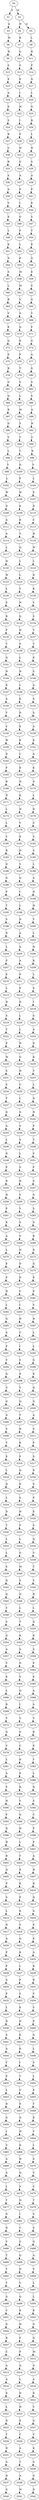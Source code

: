 strict digraph  {
	S0 -> S1 [ label = S ];
	S0 -> S2 [ label = M ];
	S1 -> S3 [ label = A ];
	S2 -> S4 [ label = N ];
	S2 -> S5 [ label = Q ];
	S3 -> S6 [ label = W ];
	S4 -> S7 [ label = R ];
	S5 -> S8 [ label = L ];
	S6 -> S9 [ label = R ];
	S7 -> S10 [ label = G ];
	S8 -> S11 [ label = R ];
	S9 -> S12 [ label = S ];
	S10 -> S13 [ label = S ];
	S11 -> S14 [ label = F ];
	S12 -> S15 [ label = E ];
	S13 -> S16 [ label = E ];
	S14 -> S17 [ label = Q ];
	S15 -> S18 [ label = A ];
	S16 -> S19 [ label = I ];
	S17 -> S20 [ label = L ];
	S18 -> S21 [ label = E ];
	S19 -> S22 [ label = H ];
	S20 -> S23 [ label = G ];
	S21 -> S24 [ label = S ];
	S22 -> S25 [ label = I ];
	S23 -> S26 [ label = R ];
	S24 -> S27 [ label = R ];
	S25 -> S28 [ label = F ];
	S26 -> S29 [ label = L ];
	S27 -> S30 [ label = C ];
	S28 -> S31 [ label = W ];
	S29 -> S32 [ label = N ];
	S30 -> S33 [ label = R ];
	S31 -> S34 [ label = G ];
	S32 -> S35 [ label = S ];
	S33 -> S36 [ label = S ];
	S34 -> S37 [ label = A ];
	S35 -> S38 [ label = A ];
	S36 -> S39 [ label = A ];
	S37 -> S40 [ label = P ];
	S38 -> S41 [ label = P ];
	S39 -> S42 [ label = V ];
	S40 -> S43 [ label = I ];
	S41 -> S44 [ label = E ];
	S42 -> S45 [ label = E ];
	S43 -> S46 [ label = G ];
	S44 -> S47 [ label = S ];
	S45 -> S48 [ label = L ];
	S46 -> S49 [ label = P ];
	S47 -> S50 [ label = T ];
	S48 -> S51 [ label = K ];
	S49 -> S52 [ label = L ];
	S50 -> S53 [ label = E ];
	S51 -> S54 [ label = A ];
	S52 -> S55 [ label = K ];
	S53 -> S56 [ label = G ];
	S54 -> S57 [ label = S ];
	S55 -> S58 [ label = M ];
	S56 -> S59 [ label = E ];
	S57 -> S60 [ label = L ];
	S58 -> S61 [ label = M ];
	S59 -> S62 [ label = S ];
	S60 -> S63 [ label = R ];
	S61 -> S64 [ label = V ];
	S62 -> S65 [ label = G ];
	S63 -> S66 [ label = V ];
	S64 -> S67 [ label = S ];
	S65 -> S68 [ label = V ];
	S66 -> S69 [ label = E ];
	S67 -> S70 [ label = Q ];
	S68 -> S71 [ label = F ];
	S69 -> S72 [ label = Q ];
	S70 -> S73 [ label = E ];
	S71 -> S74 [ label = G ];
	S72 -> S75 [ label = P ];
	S73 -> S76 [ label = P ];
	S74 -> S77 [ label = A ];
	S75 -> S78 [ label = R ];
	S76 -> S79 [ label = T ];
	S77 -> S80 [ label = G ];
	S78 -> S81 [ label = G ];
	S79 -> S82 [ label = S ];
	S80 -> S83 [ label = S ];
	S81 -> S84 [ label = Q ];
	S82 -> S85 [ label = L ];
	S83 -> S86 [ label = S ];
	S84 -> S87 [ label = R ];
	S85 -> S88 [ label = M ];
	S86 -> S89 [ label = A ];
	S87 -> S90 [ label = G ];
	S88 -> S91 [ label = S ];
	S89 -> S92 [ label = H ];
	S90 -> S93 [ label = V ];
	S91 -> S94 [ label = T ];
	S92 -> S95 [ label = C ];
	S93 -> S96 [ label = L ];
	S94 -> S97 [ label = T ];
	S95 -> S98 [ label = R ];
	S96 -> S99 [ label = V ];
	S97 -> S100 [ label = D ];
	S98 -> S101 [ label = V ];
	S99 -> S102 [ label = L ];
	S100 -> S103 [ label = P ];
	S101 -> S104 [ label = L ];
	S102 -> S105 [ label = W ];
	S103 -> S106 [ label = W ];
	S104 -> S107 [ label = S ];
	S105 -> S108 [ label = G ];
	S106 -> S109 [ label = K ];
	S107 -> S110 [ label = D ];
	S108 -> S111 [ label = A ];
	S109 -> S112 [ label = K ];
	S110 -> S113 [ label = C ];
	S111 -> S114 [ label = A ];
	S112 -> S115 [ label = V ];
	S113 -> S116 [ label = H ];
	S114 -> S117 [ label = L ];
	S115 -> S118 [ label = Q ];
	S116 -> S119 [ label = W ];
	S117 -> S120 [ label = H ];
	S118 -> S121 [ label = L ];
	S119 -> S122 [ label = L ];
	S120 -> S123 [ label = W ];
	S121 -> S124 [ label = L ];
	S122 -> S125 [ label = D ];
	S123 -> S126 [ label = L ];
	S124 -> S127 [ label = Y ];
	S125 -> S128 [ label = K ];
	S126 -> S129 [ label = S ];
	S127 -> S130 [ label = N ];
	S128 -> S131 [ label = V ];
	S129 -> S132 [ label = R ];
	S130 -> S133 [ label = Q ];
	S131 -> S134 [ label = S ];
	S132 -> S135 [ label = F ];
	S133 -> S136 [ label = H ];
	S134 -> S137 [ label = T ];
	S135 -> S138 [ label = T ];
	S136 -> S139 [ label = S ];
	S137 -> S140 [ label = T ];
	S138 -> S141 [ label = Q ];
	S139 -> S142 [ label = L ];
	S140 -> S143 [ label = E ];
	S141 -> S144 [ label = N ];
	S142 -> S145 [ label = H ];
	S143 -> S146 [ label = S ];
	S144 -> S147 [ label = K ];
	S145 -> S148 [ label = L ];
	S146 -> S149 [ label = A ];
	S147 -> S150 [ label = A ];
	S148 -> S151 [ label = K ];
	S149 -> S152 [ label = S ];
	S150 -> S153 [ label = V ];
	S151 -> S154 [ label = D ];
	S152 -> S155 [ label = S ];
	S153 -> S156 [ label = V ];
	S154 -> S157 [ label = E ];
	S155 -> S158 [ label = A ];
	S156 -> S159 [ label = W ];
	S157 -> S160 [ label = K ];
	S158 -> S161 [ label = K ];
	S159 -> S162 [ label = D ];
	S160 -> S163 [ label = C ];
	S161 -> S164 [ label = A ];
	S162 -> S165 [ label = F ];
	S163 -> S166 [ label = K ];
	S164 -> S167 [ label = K ];
	S165 -> S168 [ label = R ];
	S166 -> S169 [ label = N ];
	S167 -> S170 [ label = G ];
	S168 -> S171 [ label = N ];
	S169 -> S172 [ label = K ];
	S170 -> S173 [ label = L ];
	S171 -> S174 [ label = L ];
	S172 -> S175 [ label = N ];
	S173 -> S176 [ label = D ];
	S174 -> S177 [ label = L ];
	S175 -> S178 [ label = V ];
	S176 -> S179 [ label = C ];
	S177 -> S180 [ label = V ];
	S178 -> S181 [ label = E ];
	S179 -> S182 [ label = V ];
	S180 -> S183 [ label = R ];
	S181 -> S184 [ label = D ];
	S182 -> S185 [ label = S ];
	S183 -> S186 [ label = D ];
	S184 -> S187 [ label = Y ];
	S185 -> S188 [ label = L ];
	S186 -> S189 [ label = G ];
	S187 -> S190 [ label = Q ];
	S188 -> S191 [ label = A ];
	S189 -> S192 [ label = P ];
	S190 -> S193 [ label = I ];
	S191 -> S194 [ label = N ];
	S192 -> S195 [ label = T ];
	S193 -> S196 [ label = L ];
	S194 -> S197 [ label = H ];
	S195 -> S198 [ label = S ];
	S196 -> S199 [ label = D ];
	S197 -> S200 [ label = V ];
	S198 -> S201 [ label = D ];
	S199 -> S202 [ label = A ];
	S200 -> S203 [ label = L ];
	S201 -> S204 [ label = L ];
	S202 -> S205 [ label = A ];
	S203 -> S206 [ label = H ];
	S204 -> S207 [ label = P ];
	S205 -> S208 [ label = A ];
	S206 -> S209 [ label = R ];
	S207 -> S210 [ label = E ];
	S208 -> S211 [ label = P ];
	S209 -> S212 [ label = L ];
	S210 -> S213 [ label = L ];
	S211 -> S214 [ label = P ];
	S212 -> S215 [ label = S ];
	S213 -> S216 [ label = H ];
	S214 -> S217 [ label = D ];
	S215 -> S218 [ label = I ];
	S216 -> S219 [ label = S ];
	S217 -> S220 [ label = L ];
	S218 -> S221 [ label = G ];
	S219 -> S222 [ label = T ];
	S220 -> S223 [ label = L ];
	S221 -> S224 [ label = A ];
	S222 -> S225 [ label = P ];
	S223 -> S226 [ label = N ];
	S224 -> S227 [ label = D ];
	S225 -> S228 [ label = W ];
	S226 -> S229 [ label = G ];
	S227 -> S230 [ label = K ];
	S228 -> S231 [ label = S ];
	S229 -> S232 [ label = H ];
	S230 -> S233 [ label = T ];
	S231 -> S234 [ label = S ];
	S232 -> S235 [ label = C ];
	S233 -> S236 [ label = L ];
	S234 -> S237 [ label = V ];
	S235 -> S238 [ label = L ];
	S236 -> S239 [ label = N ];
	S237 -> S240 [ label = Q ];
	S238 -> S241 [ label = G ];
	S239 -> S242 [ label = N ];
	S240 -> S243 [ label = A ];
	S241 -> S244 [ label = S ];
	S242 -> S245 [ label = P ];
	S243 -> S246 [ label = L ];
	S244 -> S247 [ label = S ];
	S245 -> S248 [ label = T ];
	S246 -> S249 [ label = D ];
	S247 -> S250 [ label = L ];
	S248 -> S251 [ label = S ];
	S249 -> S252 [ label = P ];
	S250 -> S253 [ label = S ];
	S251 -> S254 [ label = F ];
	S252 -> S255 [ label = R ];
	S253 -> S256 [ label = R ];
	S254 -> S257 [ label = S ];
	S255 -> S258 [ label = H ];
	S256 -> S259 [ label = S ];
	S257 -> S260 [ label = G ];
	S258 -> S261 [ label = P ];
	S259 -> S262 [ label = V ];
	S260 -> S263 [ label = S ];
	S261 -> S264 [ label = K ];
	S262 -> S265 [ label = S ];
	S263 -> S266 [ label = G ];
	S264 -> S267 [ label = A ];
	S265 -> S268 [ label = V ];
	S266 -> S269 [ label = R ];
	S267 -> S270 [ label = L ];
	S268 -> S271 [ label = N ];
	S269 -> S272 [ label = D ];
	S270 -> S273 [ label = E ];
	S271 -> S274 [ label = D ];
	S272 -> S275 [ label = Q ];
	S273 -> S276 [ label = F ];
	S274 -> S277 [ label = D ];
	S275 -> S278 [ label = E ];
	S276 -> S279 [ label = H ];
	S277 -> S280 [ label = C ];
	S278 -> S281 [ label = E ];
	S279 -> S282 [ label = L ];
	S280 -> S283 [ label = I ];
	S281 -> S284 [ label = V ];
	S282 -> S285 [ label = Q ];
	S283 -> S286 [ label = H ];
	S284 -> S287 [ label = H ];
	S285 -> S288 [ label = A ];
	S286 -> S289 [ label = C ];
	S287 -> S290 [ label = L ];
	S288 -> S291 [ label = P ];
	S289 -> S292 [ label = I ];
	S290 -> S293 [ label = L ];
	S291 -> S294 [ label = V ];
	S292 -> S295 [ label = S ];
	S293 -> S296 [ label = G ];
	S294 -> S297 [ label = Q ];
	S295 -> S298 [ label = E ];
	S296 -> S299 [ label = E ];
	S297 -> S300 [ label = S ];
	S298 -> S301 [ label = T ];
	S299 -> S302 [ label = Q ];
	S300 -> S303 [ label = G ];
	S301 -> S304 [ label = Q ];
	S302 -> S305 [ label = G ];
	S303 -> S306 [ label = A ];
	S304 -> S307 [ label = T ];
	S305 -> S308 [ label = A ];
	S306 -> S309 [ label = S ];
	S307 -> S310 [ label = R ];
	S308 -> S311 [ label = S ];
	S309 -> S312 [ label = V ];
	S310 -> S313 [ label = K ];
	S311 -> S314 [ label = P ];
	S312 -> S315 [ label = E ];
	S313 -> S316 [ label = F ];
	S314 -> S317 [ label = S ];
	S315 -> S318 [ label = L ];
	S316 -> S319 [ label = Q ];
	S317 -> S320 [ label = E ];
	S318 -> S321 [ label = D ];
	S319 -> S322 [ label = K ];
	S320 -> S323 [ label = S ];
	S321 -> S324 [ label = L ];
	S322 -> S325 [ label = S ];
	S323 -> S326 [ label = P ];
	S324 -> S327 [ label = D ];
	S325 -> S328 [ label = H ];
	S326 -> S329 [ label = E ];
	S327 -> S330 [ label = T ];
	S328 -> S331 [ label = P ];
	S329 -> S332 [ label = S ];
	S330 -> S333 [ label = L ];
	S331 -> S334 [ label = L ];
	S332 -> S335 [ label = Q ];
	S333 -> S336 [ label = L ];
	S334 -> S337 [ label = G ];
	S335 -> S338 [ label = V ];
	S336 -> S339 [ label = S ];
	S337 -> S340 [ label = M ];
	S338 -> S341 [ label = T ];
	S339 -> S342 [ label = Q ];
	S340 -> S343 [ label = S ];
	S341 -> S344 [ label = S ];
	S342 -> S345 [ label = Q ];
	S343 -> S346 [ label = D ];
	S344 -> S347 [ label = R ];
	S345 -> S348 [ label = Y ];
	S346 -> S349 [ label = L ];
	S347 -> S350 [ label = L ];
	S348 -> S351 [ label = S ];
	S349 -> S352 [ label = T ];
	S350 -> S353 [ label = Q ];
	S351 -> S354 [ label = G ];
	S352 -> S355 [ label = K ];
	S353 -> S356 [ label = E ];
	S354 -> S357 [ label = A ];
	S355 -> S358 [ label = S ];
	S356 -> S359 [ label = S ];
	S357 -> S360 [ label = V ];
	S358 -> S361 [ label = D ];
	S359 -> S362 [ label = P ];
	S360 -> S363 [ label = E ];
	S361 -> S364 [ label = V ];
	S362 -> S365 [ label = P ];
	S363 -> S366 [ label = L ];
	S364 -> S367 [ label = Q ];
	S365 -> S368 [ label = A ];
	S366 -> S369 [ label = R ];
	S367 -> S370 [ label = I ];
	S368 -> S371 [ label = A ];
	S369 -> S372 [ label = V ];
	S370 -> S373 [ label = C ];
	S371 -> S374 [ label = V ];
	S372 -> S375 [ label = Q ];
	S373 -> S376 [ label = G ];
	S374 -> S377 [ label = R ];
	S375 -> S378 [ label = V ];
	S376 -> S379 [ label = C ];
	S377 -> S380 [ label = E ];
	S378 -> S381 [ label = L ];
	S379 -> S382 [ label = K ];
	S380 -> S383 [ label = Y ];
	S381 -> S384 [ label = A ];
	S382 -> S385 [ label = E ];
	S383 -> S386 [ label = L ];
	S384 -> S387 [ label = F ];
	S385 -> S388 [ label = R ];
	S386 -> S389 [ label = D ];
	S387 -> S390 [ label = H ];
	S388 -> S391 [ label = V ];
	S389 -> S392 [ label = S ];
	S390 -> S393 [ label = F ];
	S391 -> S394 [ label = Q ];
	S392 -> S395 [ label = C ];
	S393 -> S396 [ label = Q ];
	S394 -> S397 [ label = H ];
	S395 -> S398 [ label = F ];
	S396 -> S399 [ label = H ];
	S397 -> S400 [ label = L ];
	S398 -> S401 [ label = P ];
	S399 -> S402 [ label = R ];
	S400 -> S403 [ label = T ];
	S401 -> S404 [ label = A ];
	S402 -> S405 [ label = Q ];
	S403 -> S406 [ label = E ];
	S404 -> S407 [ label = H ];
	S405 -> S408 [ label = P ];
	S406 -> S409 [ label = E ];
	S407 -> S410 [ label = R ];
	S408 -> S411 [ label = S ];
	S409 -> S412 [ label = E ];
	S410 -> S413 [ label = Q ];
	S411 -> S414 [ label = L ];
	S412 -> S415 [ label = E ];
	S413 -> S416 [ label = G ];
	S414 -> S417 [ label = N ];
	S415 -> S418 [ label = Y ];
	S416 -> S419 [ label = P ];
	S417 -> S420 [ label = A ];
	S418 -> S421 [ label = Q ];
	S419 -> S422 [ label = E ];
	S420 -> S423 [ label = P ];
	S421 -> S424 [ label = K ];
	S422 -> S425 [ label = A ];
	S423 -> S426 [ label = P ];
	S424 -> S427 [ label = L ];
	S425 -> S428 [ label = K ];
	S426 -> S429 [ label = A ];
	S427 -> S430 [ label = F ];
	S428 -> S431 [ label = R ];
	S429 -> S432 [ label = P ];
	S430 -> S433 [ label = S ];
	S431 -> S434 [ label = V ];
	S432 -> S435 [ label = L ];
	S433 -> S436 [ label = E ];
	S434 -> S437 [ label = V ];
	S435 -> S438 [ label = D ];
	S436 -> S439 [ label = N ];
	S437 -> S440 [ label = P ];
	S438 -> S441 [ label = S ];
	S439 -> S442 [ label = K ];
	S440 -> S443 [ label = G ];
	S441 -> S444 [ label = A ];
	S442 -> S445 [ label = K ];
	S443 -> S446 [ label = L ];
	S444 -> S447 [ label = T ];
	S445 -> S448 [ label = I ];
	S446 -> S449 [ label = S ];
	S447 -> S450 [ label = P ];
	S448 -> S451 [ label = T ];
	S449 -> S452 [ label = L ];
	S450 -> S453 [ label = L ];
	S451 -> S454 [ label = V ];
	S452 -> S455 [ label = E ];
	S453 -> S456 [ label = D ];
	S454 -> S457 [ label = E ];
	S455 -> S458 [ label = T ];
	S456 -> S459 [ label = G ];
	S457 -> S460 [ label = Q ];
	S458 -> S461 [ label = E ];
	S459 -> S462 [ label = I ];
	S460 -> S463 [ label = H ];
	S461 -> S464 [ label = Y ];
	S462 -> S465 [ label = V ];
	S463 -> S466 [ label = K ];
	S464 -> S467 [ label = L ];
	S465 -> S468 [ label = A ];
	S466 -> S469 [ label = H ];
	S467 -> S470 [ label = S ];
	S468 -> S471 [ label = A ];
	S469 -> S472 [ label = Q ];
	S470 -> S473 [ label = V ];
	S471 -> S474 [ label = L ];
	S472 -> S475 [ label = S ];
	S473 -> S476 [ label = C ];
	S474 -> S477 [ label = T ];
	S475 -> S478 [ label = N ];
	S476 -> S479 [ label = T ];
	S477 -> S480 [ label = G ];
	S478 -> S481 [ label = I ];
	S479 -> S482 [ label = V ];
	S480 -> S483 [ label = D ];
	S481 -> S484 [ label = C ];
	S482 -> S485 [ label = S ];
	S483 -> S486 [ label = V ];
	S484 -> S487 [ label = G ];
	S485 -> S488 [ label = Q ];
	S486 -> S489 [ label = T ];
	S487 -> S490 [ label = Q ];
	S488 -> S491 [ label = A ];
	S489 -> S492 [ label = Y ];
	S490 -> S493 [ label = N ];
	S491 -> S494 [ label = V ];
	S492 -> S495 [ label = T ];
	S493 -> S496 [ label = V ];
	S494 -> S497 [ label = L ];
	S495 -> S498 [ label = G ];
	S496 -> S499 [ label = Q ];
	S497 -> S500 [ label = L ];
	S498 -> S501 [ label = C ];
	S499 -> S502 [ label = K ];
	S500 -> S503 [ label = K ];
	S501 -> S504 [ label = G ];
	S502 -> S505 [ label = H ];
	S503 -> S506 [ label = G ];
	S504 -> S507 [ label = R ];
	S505 -> S508 [ label = F ];
	S506 -> S509 [ label = Q ];
	S507 -> S510 [ label = C ];
	S508 -> S511 [ label = F ];
	S509 -> S512 [ label = M ];
	S510 -> S513 [ label = A ];
	S511 -> S514 [ label = Q ];
	S512 -> S515 [ label = G ];
	S513 -> S516 [ label = A ];
	S514 -> S517 [ label = L ];
	S515 -> S518 [ label = A ];
	S516 -> S519 [ label = E ];
	S517 -> S520 [ label = D ];
	S518 -> S521 [ label = E ];
	S519 -> S522 [ label = L ];
	S520 -> S523 [ label = H ];
	S521 -> S524 [ label = V ];
	S522 -> S525 [ label = D ];
	S523 -> S526 [ label = E ];
	S524 -> S527 [ label = G ];
	S525 -> S528 [ label = T ];
	S526 -> S529 [ label = C ];
	S527 -> S530 [ label = V ];
	S528 -> S531 [ label = D ];
	S529 -> S532 [ label = A ];
	S530 -> S533 [ label = K ];
	S531 -> S534 [ label = A ];
	S532 -> S535 [ label = T ];
	S533 -> S536 [ label = G ];
	S534 -> S537 [ label = N ];
	S535 -> S538 [ label = A ];
	S536 -> S539 [ label = G ];
	S537 -> S540 [ label = G ];
	S538 -> S541 [ label = W ];
	S539 -> S542 [ label = D ];
}
